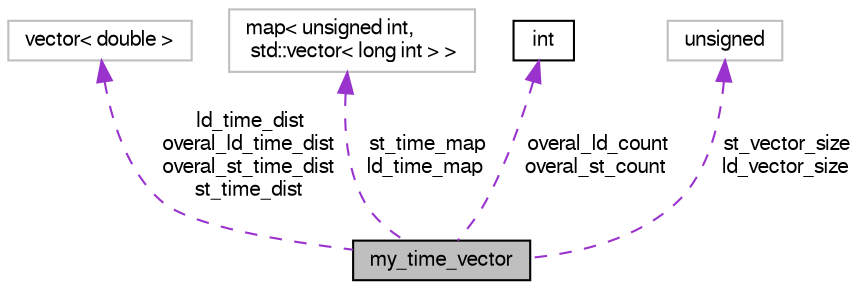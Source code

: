 digraph "my_time_vector"
{
  bgcolor="transparent";
  edge [fontname="FreeSans",fontsize="10",labelfontname="FreeSans",labelfontsize="10"];
  node [fontname="FreeSans",fontsize="10",shape=record];
  Node1 [label="my_time_vector",height=0.2,width=0.4,color="black", fillcolor="grey75", style="filled", fontcolor="black"];
  Node2 -> Node1 [dir="back",color="darkorchid3",fontsize="10",style="dashed",label=" ld_time_dist\noveral_ld_time_dist\noveral_st_time_dist\nst_time_dist" ,fontname="FreeSans"];
  Node2 [label="vector\< double \>",height=0.2,width=0.4,color="grey75"];
  Node3 -> Node1 [dir="back",color="darkorchid3",fontsize="10",style="dashed",label=" st_time_map\nld_time_map" ,fontname="FreeSans"];
  Node3 [label="map\< unsigned int,\l std::vector\< long int \> \>",height=0.2,width=0.4,color="grey75"];
  Node4 -> Node1 [dir="back",color="darkorchid3",fontsize="10",style="dashed",label=" overal_ld_count\noveral_st_count" ,fontname="FreeSans"];
  Node4 [label="int",height=0.2,width=0.4,color="black",URL="$classint.html"];
  Node5 -> Node1 [dir="back",color="darkorchid3",fontsize="10",style="dashed",label=" st_vector_size\nld_vector_size" ,fontname="FreeSans"];
  Node5 [label="unsigned",height=0.2,width=0.4,color="grey75"];
}

